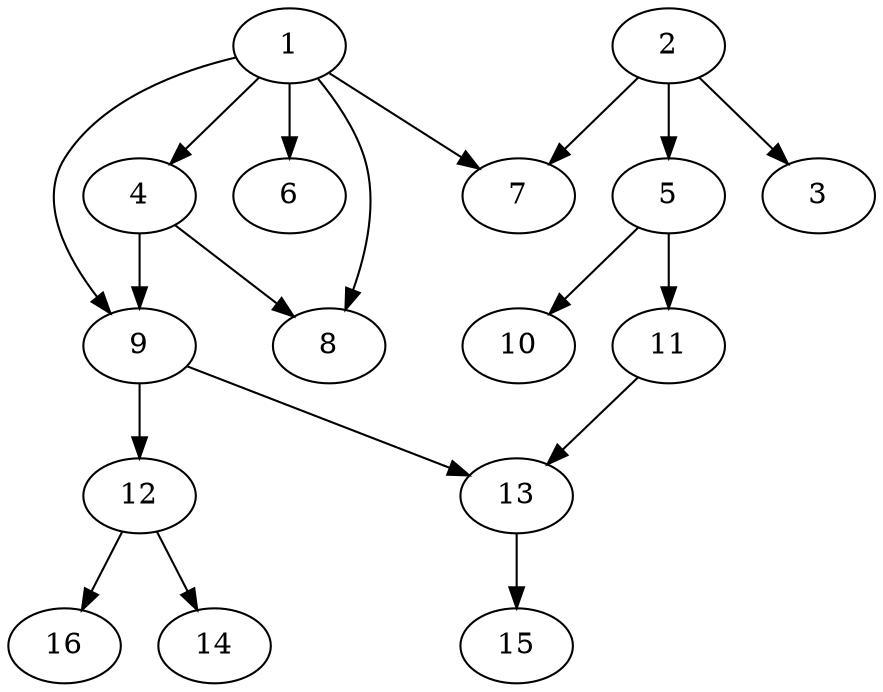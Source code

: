 // DAG automatically generated by daggen at Fri May 24 12:58:26 2024
// daggen-master/daggen -n 16 --fat 0.5 --density 0.5 --regular 0.5 --jump 2 --minalpha 20 --maxalpha 50 --dot -o dags_dot_16/sim_9.dot 
digraph G {
  1 [size="761122448", alpha="20.99"]
  1 -> 4 [size ="75497472"]
  1 -> 6 [size ="75497472"]
  1 -> 7 [size ="75497472"]
  1 -> 8 [size ="75497472"]
  1 -> 9 [size ="75497472"]
  2 [size="1073741824000", alpha="39.85"]
  2 -> 3 [size ="838860800"]
  2 -> 5 [size ="838860800"]
  2 -> 7 [size ="838860800"]
  3 [size="545428795559", alpha="28.23"]
  4 [size="1425999471", alpha="42.39"]
  4 -> 8 [size ="134217728"]
  4 -> 9 [size ="134217728"]
  5 [size="107775686711", alpha="38.58"]
  5 -> 10 [size ="209715200"]
  5 -> 11 [size ="209715200"]
  6 [size="19983773828", alpha="22.43"]
  7 [size="50650942766", alpha="25.32"]
  8 [size="3489536579", alpha="30.34"]
  9 [size="31892882004", alpha="40.38"]
  9 -> 12 [size ="536870912"]
  9 -> 13 [size ="536870912"]
  10 [size="1304012837573", alpha="34.93"]
  11 [size="858954202392", alpha="47.88"]
  11 -> 13 [size ="536870912"]
  12 [size="1194789755", alpha="31.25"]
  12 -> 14 [size ="33554432"]
  12 -> 16 [size ="33554432"]
  13 [size="18820646674", alpha="34.06"]
  13 -> 15 [size ="536870912"]
  14 [size="8589934592", alpha="46.95"]
  15 [size="249999044308", alpha="49.37"]
  16 [size="8126654726", alpha="37.37"]
}
